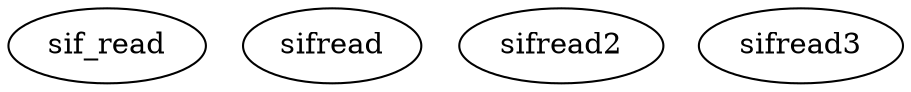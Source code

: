 /* Created by mdot for Matlab */
digraph m2html {

  sif_read [URL="sif_read.html"];
  sifread [URL="sifread.html"];
  sifread2 [URL="sifread2.html"];
  sifread3 [URL="sifread3.html"];
}